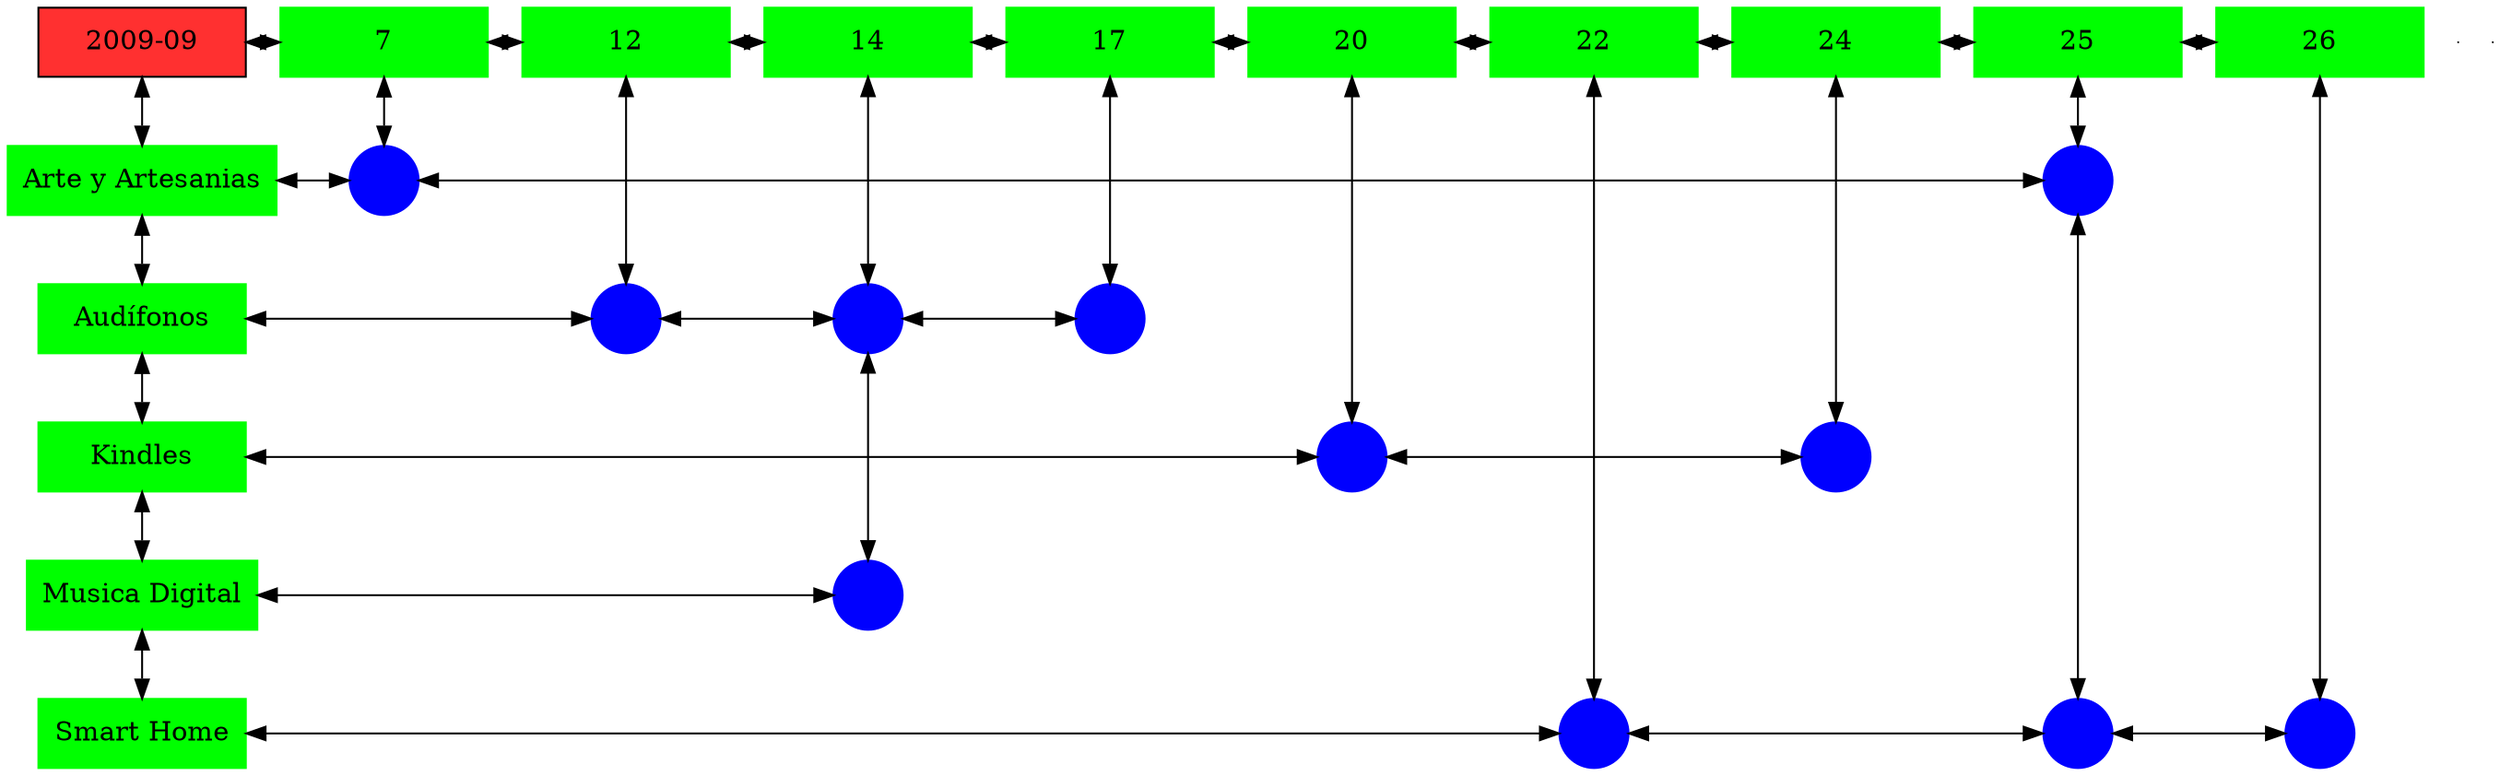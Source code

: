 digraph G{
node[shape="box"];
nodeMt[ label = "2009-09", width = 1.5, style = filled, fillcolor = firebrick1, group = 1 ];
e0[ shape = point, width = 0 ];
e1[ shape = point, width = 0 ];
node0xc00202f130[label="7",color=green,style =filled,width = 1.5 group=7];
nodeMt->node0xc00202f130[dir="both"];
{rank=same;nodeMt;node0xc00202f130;}
node0xc00207f220[label="12",color=green,style =filled,width = 1.5 group=12];
node0xc00202f130->node0xc00207f220[dir="both"];
{rank=same;node0xc00202f130;node0xc00207f220;}
node0xc00208bc20[label="14",color=green,style =filled,width = 1.5 group=14];
node0xc00207f220->node0xc00208bc20[dir="both"];
{rank=same;node0xc00207f220;node0xc00208bc20;}
node0xc00206c8c0[label="17",color=green,style =filled,width = 1.5 group=17];
node0xc00208bc20->node0xc00206c8c0[dir="both"];
{rank=same;node0xc00208bc20;node0xc00206c8c0;}
node0xc001f87a40[label="20",color=green,style =filled,width = 1.5 group=20];
node0xc00206c8c0->node0xc001f87a40[dir="both"];
{rank=same;node0xc00206c8c0;node0xc001f87a40;}
node0xc001f10910[label="22",color=green,style =filled,width = 1.5 group=22];
node0xc001f87a40->node0xc001f10910[dir="both"];
{rank=same;node0xc001f87a40;node0xc001f10910;}
node0xc001f4a370[label="24",color=green,style =filled,width = 1.5 group=24];
node0xc001f10910->node0xc001f4a370[dir="both"];
{rank=same;node0xc001f10910;node0xc001f4a370;}
node0xc001efb860[label="25",color=green,style =filled,width = 1.5 group=25];
node0xc001f4a370->node0xc001efb860[dir="both"];
{rank=same;node0xc001f4a370;node0xc001efb860;}
node0xc001f101e0[label="26",color=green,style =filled,width = 1.5 group=26];
node0xc001efb860->node0xc001f101e0[dir="both"];
{rank=same;node0xc001efb860;node0xc001f101e0;}
node0xc001efb810[label="Arte y Artesanias",color=green,style =filled width = 1.5 group=1];
node0xc002038380[label="",color=blue,style =filled, width = 0.5 group=7 shape=circle];
node0xc001efb810->node0xc002038380[dir="both"];
{rank=same;node0xc001efb810;node0xc002038380;}
node0xc001f00280[label="",color=blue,style =filled, width = 0.5 group=25 shape=circle];
node0xc002038380->node0xc001f00280[dir="both"];
{rank=same;node0xc001f00280;node0xc002038380;}
node0xc00206c870[label="Audífonos",color=green,style =filled width = 1.5 group=1];
node0xc00207b480[label="",color=blue,style =filled, width = 0.5 group=12 shape=circle];
node0xc00206c870->node0xc00207b480[dir="both"];
{rank=same;node0xc00206c870;node0xc00207b480;}
node0xc0021eb500[label="",color=blue,style =filled, width = 0.5 group=14 shape=circle];
node0xc00207b480->node0xc0021eb500[dir="both"];
{rank=same;node0xc0021eb500;node0xc00207b480;}
node0xc002065580[label="",color=blue,style =filled, width = 0.5 group=17 shape=circle];
node0xc0021eb500->node0xc002065580[dir="both"];
{rank=same;node0xc002065580;node0xc0021eb500;}
node0xc001f4a320[label="Kindles",color=green,style =filled width = 1.5 group=1];
node0xc001f89000[label="",color=blue,style =filled, width = 0.5 group=20 shape=circle];
node0xc001f4a320->node0xc001f89000[dir="both"];
{rank=same;node0xc001f4a320;node0xc001f89000;}
node0xc001f40f80[label="",color=blue,style =filled, width = 0.5 group=24 shape=circle];
node0xc001f89000->node0xc001f40f80[dir="both"];
{rank=same;node0xc001f40f80;node0xc001f89000;}
node0xc00208bbd0[label="Musica Digital",color=green,style =filled width = 1.5 group=1];
node0xc00208d380[label="",color=blue,style =filled, width = 0.5 group=14 shape=circle];
node0xc00208bbd0->node0xc00208d380[dir="both"];
{rank=same;node0xc00208bbd0;node0xc00208d380;}
node0xc001f10190[label="Smart Home",color=green,style =filled width = 1.5 group=1];
node0xc001f12180[label="",color=blue,style =filled, width = 0.5 group=22 shape=circle];
node0xc001f10190->node0xc001f12180[dir="both"];
{rank=same;node0xc001f10190;node0xc001f12180;}
node0xc00213fb00[label="",color=blue,style =filled, width = 0.5 group=25 shape=circle];
node0xc001f12180->node0xc00213fb00[dir="both"];
{rank=same;node0xc00213fb00;node0xc001f12180;}
node0xc001f01d00[label="",color=blue,style =filled, width = 0.5 group=26 shape=circle];
node0xc00213fb00->node0xc001f01d00[dir="both"];
{rank=same;node0xc001f01d00;node0xc00213fb00;}
node0xc00202f130->node0xc002038380[dir="both"];
node0xc00207f220->node0xc00207b480[dir="both"];
node0xc00208bc20->node0xc0021eb500[dir="both"];
node0xc0021eb500->node0xc00208d380[dir="both"];
node0xc00206c8c0->node0xc002065580[dir="both"];
node0xc001f87a40->node0xc001f89000[dir="both"];
node0xc001f10910->node0xc001f12180[dir="both"];
node0xc001f4a370->node0xc001f40f80[dir="both"];
node0xc001efb860->node0xc001f00280[dir="both"];
node0xc001f00280->node0xc00213fb00[dir="both"];
node0xc001f101e0->node0xc001f01d00[dir="both"];
nodeMt->node0xc001efb810[dir="both"];
node0xc001efb810->node0xc00206c870[dir="both"];
node0xc00206c870->node0xc001f4a320[dir="both"];
node0xc001f4a320->node0xc00208bbd0[dir="both"];
node0xc00208bbd0->node0xc001f10190[dir="both"];
}
